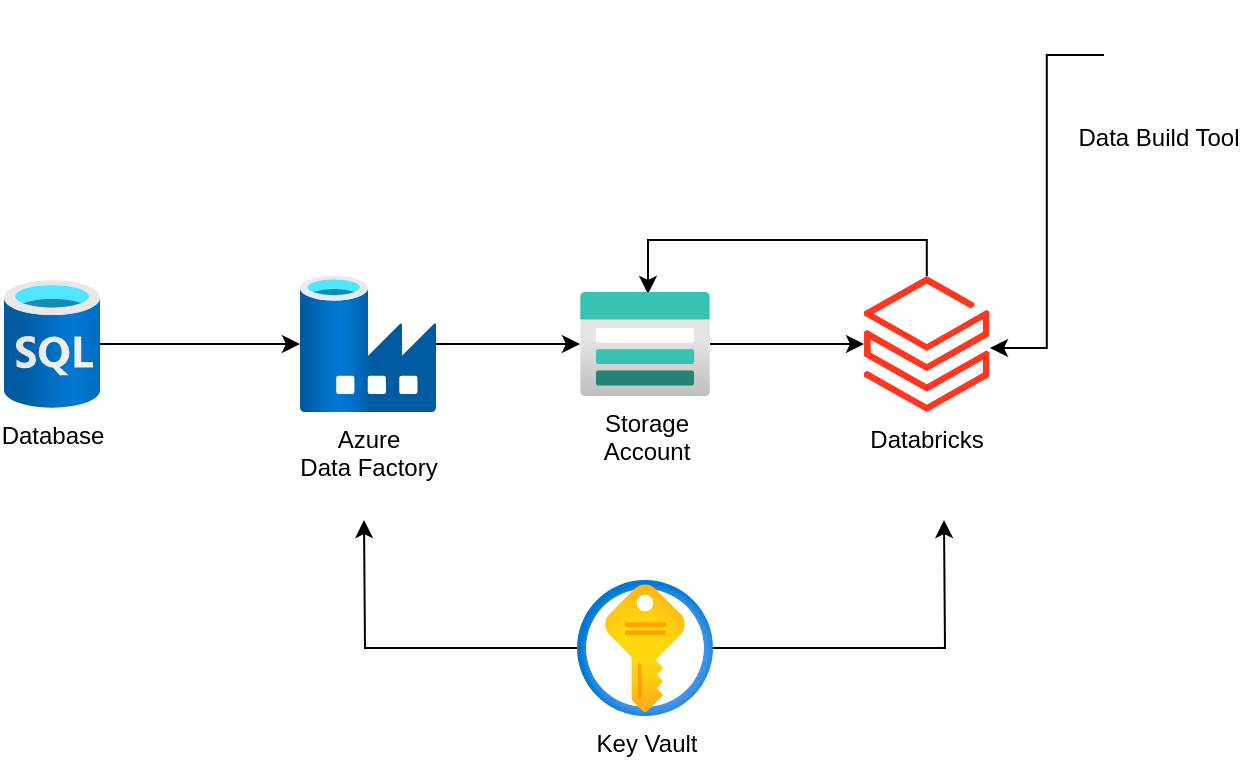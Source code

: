 <mxfile version="21.1.5" type="device">
  <diagram name="Page-1" id="Cqq-nOcoEieGSCjvo7b9">
    <mxGraphModel dx="1482" dy="821" grid="1" gridSize="10" guides="1" tooltips="1" connect="1" arrows="1" fold="1" page="1" pageScale="1" pageWidth="850" pageHeight="1100" math="0" shadow="0">
      <root>
        <mxCell id="0" />
        <mxCell id="1" parent="0" />
        <mxCell id="Qd1tGise1SL7lQhoHfdc-10" style="edgeStyle=orthogonalEdgeStyle;rounded=0;orthogonalLoop=1;jettySize=auto;html=1;entryX=0.523;entryY=0.019;entryDx=0;entryDy=0;entryPerimeter=0;" edge="1" parent="1" source="Qd1tGise1SL7lQhoHfdc-1" target="Qd1tGise1SL7lQhoHfdc-3">
          <mxGeometry relative="1" as="geometry">
            <Array as="points">
              <mxPoint x="481" y="240" />
              <mxPoint x="342" y="240" />
            </Array>
          </mxGeometry>
        </mxCell>
        <mxCell id="Qd1tGise1SL7lQhoHfdc-1" value="&lt;div&gt;Databricks&lt;/div&gt;&lt;div&gt;&lt;br&gt;&lt;/div&gt;" style="aspect=fixed;html=1;points=[];align=center;image;fontSize=12;image=img/lib/azure2/analytics/Azure_Databricks.svg;" vertex="1" parent="1">
          <mxGeometry x="450" y="258" width="62.8" height="68" as="geometry" />
        </mxCell>
        <mxCell id="Qd1tGise1SL7lQhoHfdc-8" style="edgeStyle=orthogonalEdgeStyle;rounded=0;orthogonalLoop=1;jettySize=auto;html=1;" edge="1" parent="1" source="Qd1tGise1SL7lQhoHfdc-2" target="Qd1tGise1SL7lQhoHfdc-3">
          <mxGeometry relative="1" as="geometry" />
        </mxCell>
        <mxCell id="Qd1tGise1SL7lQhoHfdc-2" value="&lt;div&gt;Azure &lt;br&gt;&lt;/div&gt;&lt;div&gt;Data Factory&lt;/div&gt;" style="aspect=fixed;html=1;points=[];align=center;image;fontSize=12;image=img/lib/azure2/databases/Data_Factory.svg;" vertex="1" parent="1">
          <mxGeometry x="168" y="258" width="68" height="68" as="geometry" />
        </mxCell>
        <mxCell id="Qd1tGise1SL7lQhoHfdc-9" style="edgeStyle=orthogonalEdgeStyle;rounded=0;orthogonalLoop=1;jettySize=auto;html=1;" edge="1" parent="1" source="Qd1tGise1SL7lQhoHfdc-3" target="Qd1tGise1SL7lQhoHfdc-1">
          <mxGeometry relative="1" as="geometry" />
        </mxCell>
        <mxCell id="Qd1tGise1SL7lQhoHfdc-3" value="&lt;div&gt;Storage&lt;/div&gt;&lt;div&gt;Account&lt;/div&gt;" style="aspect=fixed;html=1;points=[];align=center;image;fontSize=12;image=img/lib/azure2/storage/Storage_Accounts.svg;" vertex="1" parent="1">
          <mxGeometry x="308" y="266" width="65" height="52" as="geometry" />
        </mxCell>
        <mxCell id="Qd1tGise1SL7lQhoHfdc-4" value="" style="shape=image;verticalLabelPosition=bottom;labelBackgroundColor=default;verticalAlign=top;aspect=fixed;imageAspect=0;image=https://delta.io/static/3bd8fea55ff57287371f4714232cd4ef/f3063/delta-lake-logo.png;" vertex="1" parent="1">
          <mxGeometry x="280" y="221.23" width="40" height="38.77" as="geometry" />
        </mxCell>
        <mxCell id="Qd1tGise1SL7lQhoHfdc-11" style="edgeStyle=orthogonalEdgeStyle;rounded=0;orthogonalLoop=1;jettySize=auto;html=1;entryX=1.003;entryY=0.529;entryDx=0;entryDy=0;entryPerimeter=0;" edge="1" parent="1" source="Qd1tGise1SL7lQhoHfdc-5" target="Qd1tGise1SL7lQhoHfdc-1">
          <mxGeometry relative="1" as="geometry" />
        </mxCell>
        <mxCell id="Qd1tGise1SL7lQhoHfdc-5" value="Data Build Tool" style="shape=image;verticalLabelPosition=bottom;labelBackgroundColor=default;verticalAlign=top;aspect=fixed;imageAspect=0;image=https://media.trustradius.com/product-logos/96/cb/5OO11QWM1UTI.PNG;" vertex="1" parent="1">
          <mxGeometry x="570" y="120" width="55" height="55" as="geometry" />
        </mxCell>
        <mxCell id="Qd1tGise1SL7lQhoHfdc-7" style="edgeStyle=orthogonalEdgeStyle;rounded=0;orthogonalLoop=1;jettySize=auto;html=1;" edge="1" parent="1" source="Qd1tGise1SL7lQhoHfdc-6" target="Qd1tGise1SL7lQhoHfdc-2">
          <mxGeometry relative="1" as="geometry" />
        </mxCell>
        <mxCell id="Qd1tGise1SL7lQhoHfdc-6" value="Database" style="image;aspect=fixed;html=1;points=[];align=center;fontSize=12;image=img/lib/azure2/databases/SQL_Database.svg;" vertex="1" parent="1">
          <mxGeometry x="20" y="260" width="48" height="64" as="geometry" />
        </mxCell>
        <mxCell id="Qd1tGise1SL7lQhoHfdc-14" style="edgeStyle=orthogonalEdgeStyle;rounded=0;orthogonalLoop=1;jettySize=auto;html=1;" edge="1" parent="1" source="Qd1tGise1SL7lQhoHfdc-13">
          <mxGeometry relative="1" as="geometry">
            <mxPoint x="200" y="380" as="targetPoint" />
          </mxGeometry>
        </mxCell>
        <mxCell id="Qd1tGise1SL7lQhoHfdc-15" style="edgeStyle=orthogonalEdgeStyle;rounded=0;orthogonalLoop=1;jettySize=auto;html=1;" edge="1" parent="1" source="Qd1tGise1SL7lQhoHfdc-13">
          <mxGeometry relative="1" as="geometry">
            <mxPoint x="490" y="380" as="targetPoint" />
          </mxGeometry>
        </mxCell>
        <mxCell id="Qd1tGise1SL7lQhoHfdc-13" value="Key Vault" style="image;aspect=fixed;html=1;points=[];align=center;fontSize=12;image=img/lib/azure2/security/Key_Vaults.svg;" vertex="1" parent="1">
          <mxGeometry x="306.5" y="410" width="68" height="68" as="geometry" />
        </mxCell>
      </root>
    </mxGraphModel>
  </diagram>
</mxfile>
